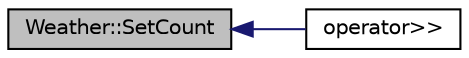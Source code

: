 digraph "Weather::SetCount"
{
  edge [fontname="Helvetica",fontsize="10",labelfontname="Helvetica",labelfontsize="10"];
  node [fontname="Helvetica",fontsize="10",shape=record];
  rankdir="LR";
  Node32 [label="Weather::SetCount",height=0.2,width=0.4,color="black", fillcolor="grey75", style="filled", fontcolor="black"];
  Node32 -> Node33 [dir="back",color="midnightblue",fontsize="10",style="solid",fontname="Helvetica"];
  Node33 [label="operator\>\>",height=0.2,width=0.4,color="black", fillcolor="white", style="filled",URL="$_weather_8h.html#a5d1295555503cd39c20d624281cca098"];
}
